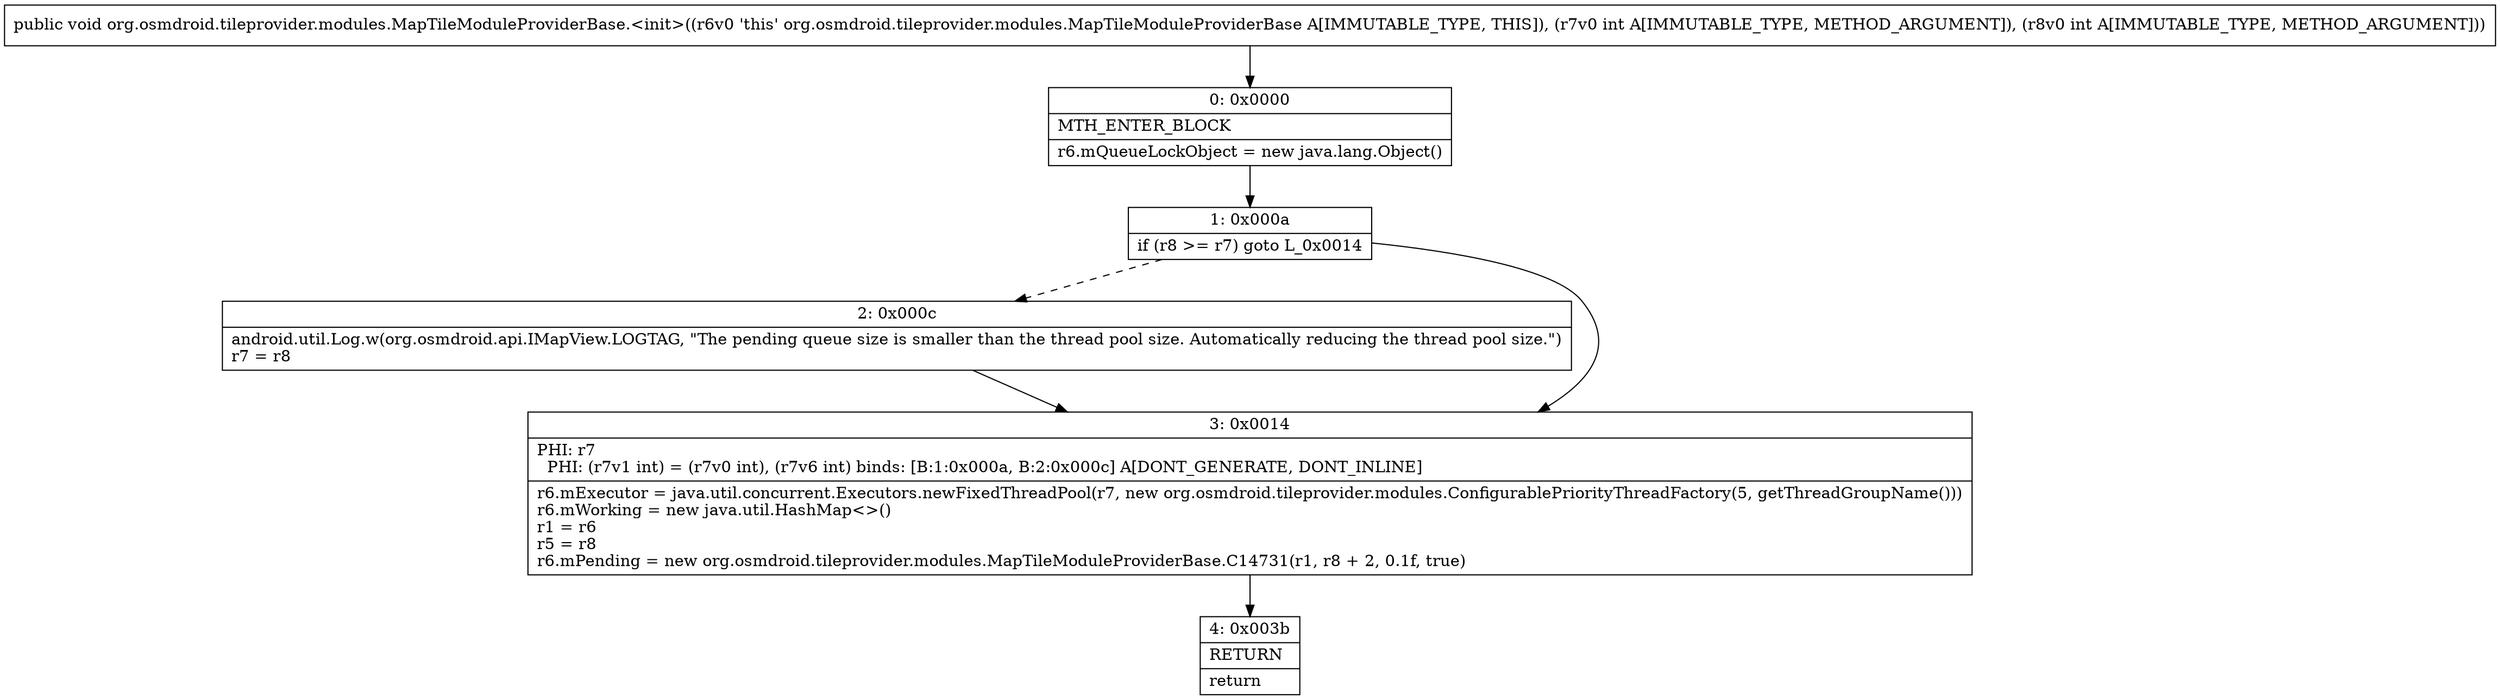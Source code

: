 digraph "CFG fororg.osmdroid.tileprovider.modules.MapTileModuleProviderBase.\<init\>(II)V" {
Node_0 [shape=record,label="{0\:\ 0x0000|MTH_ENTER_BLOCK\l|r6.mQueueLockObject = new java.lang.Object()\l}"];
Node_1 [shape=record,label="{1\:\ 0x000a|if (r8 \>= r7) goto L_0x0014\l}"];
Node_2 [shape=record,label="{2\:\ 0x000c|android.util.Log.w(org.osmdroid.api.IMapView.LOGTAG, \"The pending queue size is smaller than the thread pool size. Automatically reducing the thread pool size.\")\lr7 = r8\l}"];
Node_3 [shape=record,label="{3\:\ 0x0014|PHI: r7 \l  PHI: (r7v1 int) = (r7v0 int), (r7v6 int) binds: [B:1:0x000a, B:2:0x000c] A[DONT_GENERATE, DONT_INLINE]\l|r6.mExecutor = java.util.concurrent.Executors.newFixedThreadPool(r7, new org.osmdroid.tileprovider.modules.ConfigurablePriorityThreadFactory(5, getThreadGroupName()))\lr6.mWorking = new java.util.HashMap\<\>()\lr1 = r6\lr5 = r8\lr6.mPending = new org.osmdroid.tileprovider.modules.MapTileModuleProviderBase.C14731(r1, r8 + 2, 0.1f, true)\l}"];
Node_4 [shape=record,label="{4\:\ 0x003b|RETURN\l|return\l}"];
MethodNode[shape=record,label="{public void org.osmdroid.tileprovider.modules.MapTileModuleProviderBase.\<init\>((r6v0 'this' org.osmdroid.tileprovider.modules.MapTileModuleProviderBase A[IMMUTABLE_TYPE, THIS]), (r7v0 int A[IMMUTABLE_TYPE, METHOD_ARGUMENT]), (r8v0 int A[IMMUTABLE_TYPE, METHOD_ARGUMENT])) }"];
MethodNode -> Node_0;
Node_0 -> Node_1;
Node_1 -> Node_2[style=dashed];
Node_1 -> Node_3;
Node_2 -> Node_3;
Node_3 -> Node_4;
}

